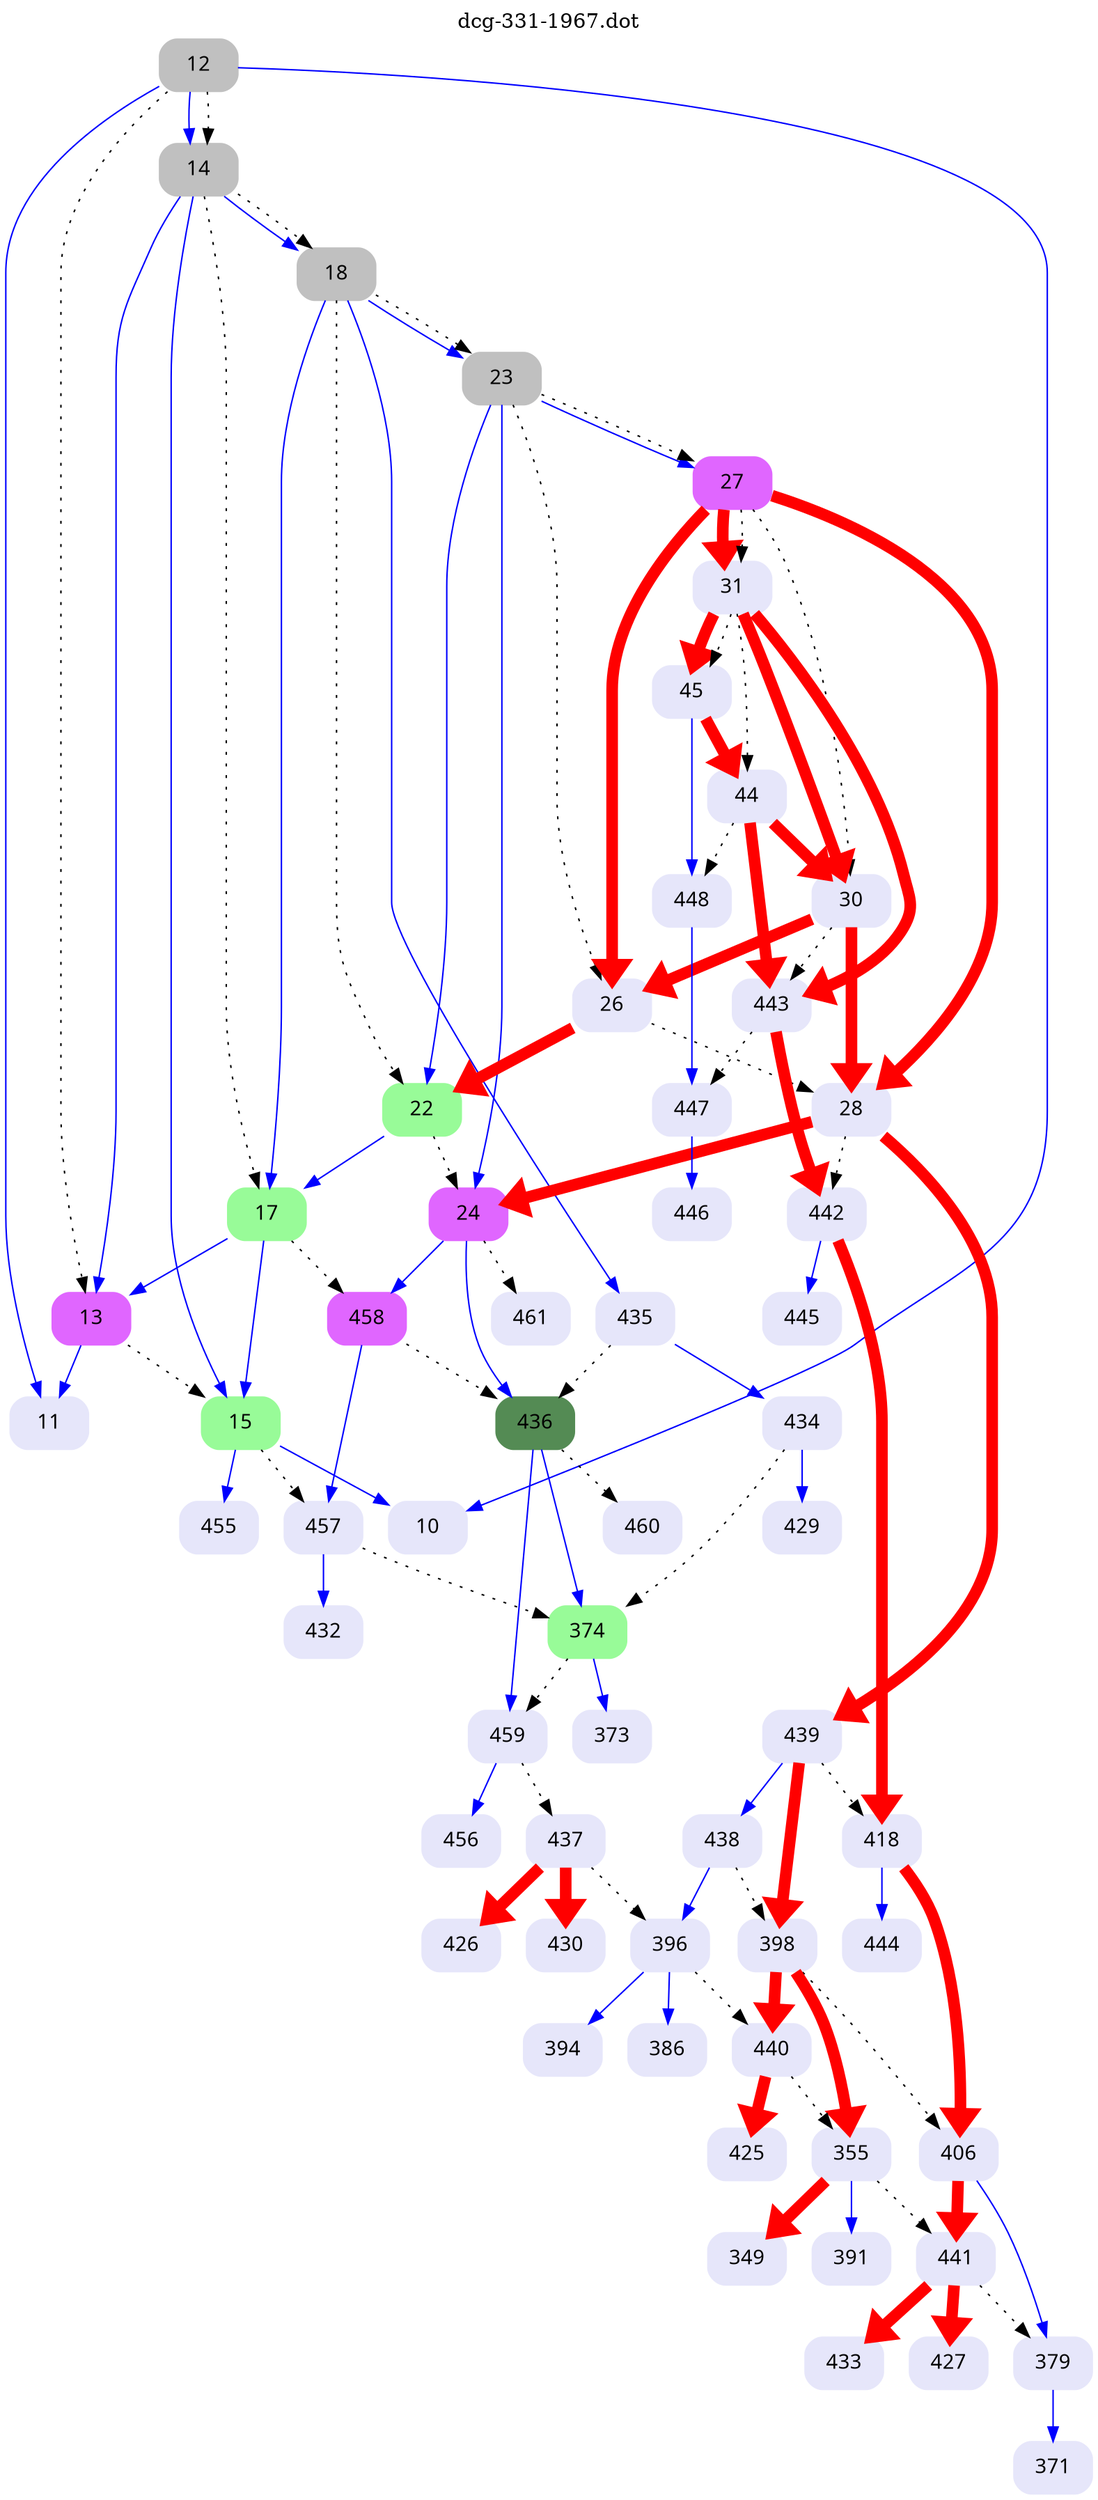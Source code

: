 digraph dcg_331 {
  labelloc="t";
  label="dcg-331-1967.dot";
  node [fontname="sans-serif"];
  node [shape=box style="rounded,filled"];
  n12 [label="12" color=grey];
  n12 -> n11 [color=blue penwidth=1];
  n12 -> n10 [color=blue penwidth=1];
  n12 -> n14 [color=blue penwidth=1];
  n12 -> n13 [style=dotted,label=""];
  n12 -> n14 [style=dotted,label=""];
  n14 [label="14" color=grey];
  n14 -> n13 [color=blue penwidth=1];
  n14 -> n15 [color=blue penwidth=1];
  n14 -> n18 [color=blue penwidth=1];
  n14 -> n17 [style=dotted,label=""];
  n14 -> n18 [style=dotted,label=""];
  n18 [label="18" color=grey];
  n18 -> n17 [color=blue penwidth=1];
  n18 -> n435 [color=blue penwidth=1];
  n18 -> n23 [color=blue penwidth=1];
  n18 -> n22 [style=dotted,label=""];
  n18 -> n23 [style=dotted,label=""];
  n23 [label="23" color=grey];
  n23 -> n22 [color=blue penwidth=1];
  n23 -> n24 [color=blue penwidth=1];
  n23 -> n27 [color=blue penwidth=1];
  n23 -> n26 [style=dotted,label=""];
  n23 -> n27 [style=dotted,label=""];
  n27 [label="27" color=mediumorchid1];
  n27 -> n26 [color=red penwidth=8];
  n27 -> n28 [color=red penwidth=8];
  n27 -> n31 [color=red penwidth=8];
  n27 -> n30 [style=dotted,label=""];
  n27 -> n31 [style=dotted,label=""];
  n31 [label="31" color=lavender];
  n31 -> n30 [color=red penwidth=8];
  n31 -> n443 [color=red penwidth=8];
  n31 -> n45 [color=red penwidth=8];
  n31 -> n44 [style=dotted,label=""];
  n31 -> n45 [style=dotted,label=""];
  n45 [label="45" color=lavender];
  n45 -> n44 [color=red penwidth=8];
  n45 -> n448 [color=blue penwidth=1];
  n448 [label="448" color=lavender];
  n448 -> n447 [color=blue penwidth=1];
  n447 [label="447" color=lavender];
  n447 -> n446 [color=blue penwidth=1];
  n446 [label="446" color=lavender];
  n44 [label="44" color=lavender];
  n44 -> n30 [color=red penwidth=8];
  n44 -> n443 [color=red penwidth=8];
  n44 -> n448 [style=dotted,label=""];
  n443 [label="443" color=lavender];
  n443 -> n442 [color=red penwidth=8];
  n443 -> n447 [style=dotted,label=""];
  n442 [label="442" color=lavender];
  n442 -> n418 [color=red penwidth=8];
  n442 -> n445 [color=blue penwidth=1];
  n445 [label="445" color=lavender];
  n418 [label="418" color=lavender];
  n418 -> n406 [color=red penwidth=8];
  n418 -> n444 [color=blue penwidth=1];
  n444 [label="444" color=lavender];
  n406 [label="406" color=lavender];
  n406 -> n441 [color=red penwidth=8];
  n406 -> n379 [color=blue penwidth=1];
  n379 [label="379" color=lavender];
  n379 -> n371 [color=blue penwidth=1];
  n371 [label="371" color=lavender];
  n441 [label="441" color=lavender];
  n441 -> n433 [color=red penwidth=8];
  n441 -> n427 [color=red penwidth=8];
  n441 -> n379 [style=dotted,label=""];
  n427 [label="427" color=lavender];
  n433 [label="433" color=lavender];
  n30 [label="30" color=lavender];
  n30 -> n26 [color=red penwidth=8];
  n30 -> n28 [color=red penwidth=8];
  n30 -> n443 [style=dotted,label=""];
  n28 [label="28" color=lavender];
  n28 -> n24 [color=red penwidth=8];
  n28 -> n439 [color=red penwidth=8];
  n28 -> n442 [style=dotted,label=""];
  n439 [label="439" color=lavender];
  n439 -> n438 [color=blue penwidth=1];
  n439 -> n398 [color=red penwidth=8];
  n439 -> n418 [style=dotted,label=""];
  n398 [label="398" color=lavender];
  n398 -> n440 [color=red penwidth=8];
  n398 -> n355 [color=red penwidth=8];
  n398 -> n406 [style=dotted,label=""];
  n355 [label="355" color=lavender];
  n355 -> n349 [color=red penwidth=8];
  n355 -> n391 [color=blue penwidth=1];
  n355 -> n441 [style=dotted,label=""];
  n391 [label="391" color=lavender];
  n349 [label="349" color=lavender];
  n440 [label="440" color=lavender];
  n440 -> n425 [color=red penwidth=8];
  n440 -> n355 [style=dotted,label=""];
  n425 [label="425" color=lavender];
  n438 [label="438" color=lavender];
  n438 -> n396 [color=blue penwidth=1];
  n438 -> n398 [style=dotted,label=""];
  n396 [label="396" color=lavender];
  n396 -> n394 [color=blue penwidth=1];
  n396 -> n386 [color=blue penwidth=1];
  n396 -> n440 [style=dotted,label=""];
  n386 [label="386" color=lavender];
  n394 [label="394" color=lavender];
  n24 [label="24" color=mediumorchid1];
  n24 -> n458 [color=blue penwidth=1];
  n24 -> n436 [color=blue penwidth=1];
  n24 -> n461 [style=dotted,label=""];
  n436 [label="436" color=palegreen4];
  n436 -> n374 [color=blue penwidth=1];
  n436 -> n459 [color=blue penwidth=1];
  n436 -> n460 [style=dotted,label=""];
  n459 [label="459" color=lavender];
  n459 -> n456 [color=blue penwidth=1];
  n459 -> n437 [style=dotted,label=""];
  n456 [label="456" color=lavender];
  n437 [label="437" color=lavender];
  n437 -> n426 [color=red penwidth=8];
  n437 -> n430 [color=red penwidth=8];
  n437 -> n396 [style=dotted,label=""];
  n430 [label="430" color=lavender];
  n426 [label="426" color=lavender];
  n374 [label="374" color=palegreen];
  n374 -> n373 [color=blue penwidth=1];
  n374 -> n459 [style=dotted,label=""];
  n373 [label="373" color=lavender];
  n460 [label="460" color=lavender];
  n458 [label="458" color=mediumorchid1];
  n458 -> n457 [color=blue penwidth=1];
  n458 -> n436 [style=dotted,label=""];
  n457 [label="457" color=lavender];
  n457 -> n432 [color=blue penwidth=1];
  n457 -> n374 [style=dotted,label=""];
  n432 [label="432" color=lavender];
  n461 [label="461" color=lavender];
  n26 [label="26" color=lavender];
  n26 -> n22 [color=red penwidth=8];
  n26 -> n28 [style=dotted,label=""];
  n22 [label="22" color=palegreen];
  n22 -> n17 [color=blue penwidth=1];
  n22 -> n24 [style=dotted,label=""];
  n17 [label="17" color=palegreen];
  n17 -> n13 [color=blue penwidth=1];
  n17 -> n15 [color=blue penwidth=1];
  n17 -> n458 [style=dotted,label=""];
  n15 [label="15" color=palegreen];
  n15 -> n10 [color=blue penwidth=1];
  n15 -> n455 [color=blue penwidth=1];
  n15 -> n457 [style=dotted,label=""];
  n455 [label="455" color=lavender];
  n10 [label="10" color=lavender];
  n13 [label="13" color=mediumorchid1];
  n13 -> n11 [color=blue penwidth=1];
  n13 -> n15 [style=dotted,label=""];
  n11 [label="11" color=lavender];
  n435 [label="435" color=lavender];
  n435 -> n434 [color=blue penwidth=1];
  n435 -> n436 [style=dotted,label=""];
  n434 [label="434" color=lavender];
  n434 -> n429 [color=blue penwidth=1];
  n434 -> n374 [style=dotted,label=""];
  n429 [label="429" color=lavender];
}
